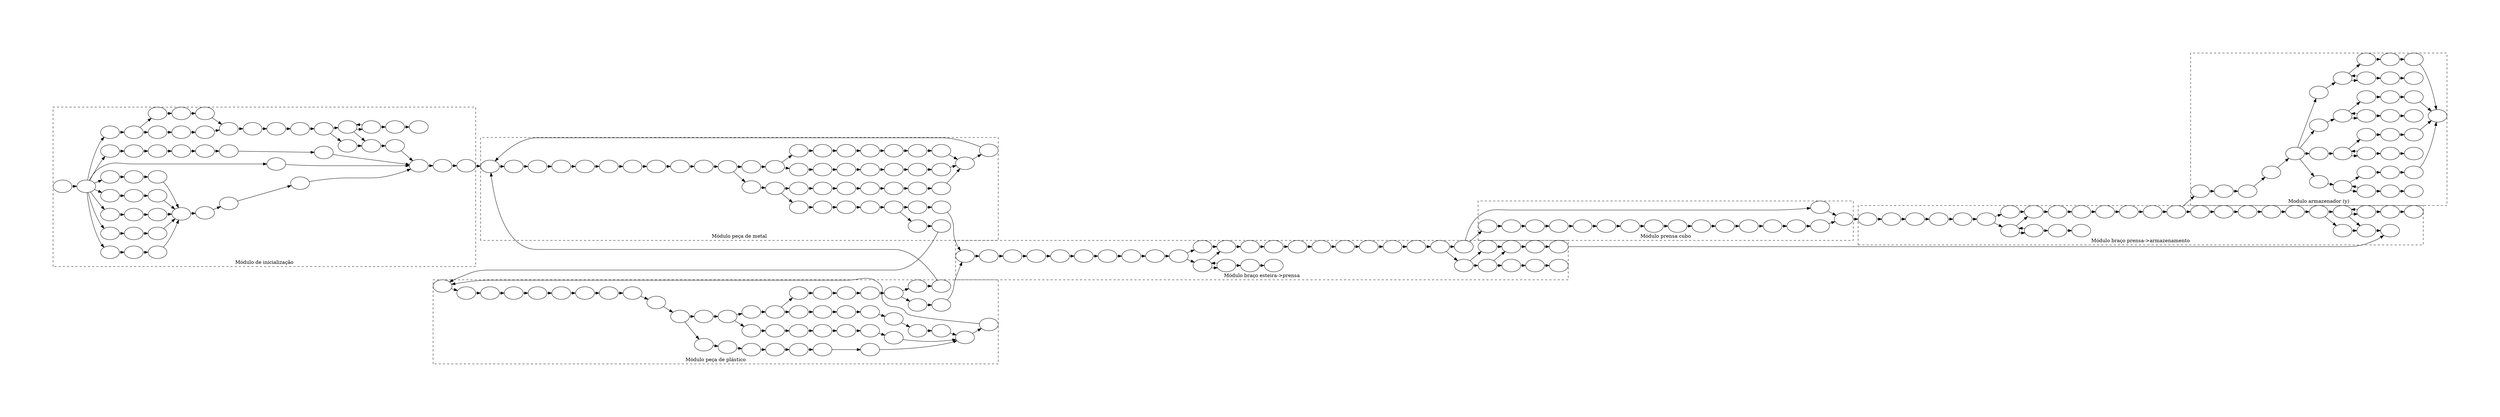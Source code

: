   digraph A {
    rankdir=LR;
    graph [pad="2", nodesep="0.25", ranksep="0.2"];
    margin=0;


# Modulo iinicialização

    p0m1 [label=""]
    p1 [label=""]
    p2 [label=""]
    p3 [label=""]
    p4 [label=""]
    p5 [label=""]
    p6 [label=""]
    p7 [label=""]
    p8 [label=""]
    p9 [label=""]
    p10 [label=""]
    p11 [label=""]
    p12 [label=""]
    p13 [label=""]
    p14 [label=""]
    p15 [label=""]
    p16 [label=""]
    p17 [label=""]
    p18 [label=""]
    p19 [label=""]
    p20 [label=""]
    p21 [label=""]
    p22 [label=""]
    p23 [label=""]
    p24 [label=""]
    p25 [label=""]
    p26 [label=""]
    p27 [label=""]
    p28 [label=""]
    p29 [label=""]

    t0  [label=""]
    t1  [label=""]
    t2  [label=""]
    t3  [label=""]
    t4  [label=""]
    t5  [label=""]
    t6  [label=""]
    tt7  [label=""]
    tt8  [label=""]
    t9  [label=""]
    t10  [label=""]
    t11  [label=""]
    t12  [label=""]
    t13  [label=""]
    tt14  [label=""]
    t15  [label=""]
    tt16  [label=""]
    t17  [label=""]
    t18  [label=""]
    t19  [label=""]
    t20  [label=""]
    t21  [label=""]

subgraph cluster_1 {
  label="Módulo de inicialização";
  labelloc = b
  style="dashed"
  # color="red"
  # pre

  p0m1 -> t0

  p1 -> t1
  p2 -> t6
  p3 -> t2
  p4 -> t6
  p5 -> t3
  p6 -> t6
  p7 -> t4
  p8 -> t6
  p9 -> t5
  p10 -> t6
  p11 -> tt7
  p12 -> t20

  p13 -> t20

  p14 -> tt8
  p15 -> t9
  p16 -> t10
  p17 -> t20

  p18 -> t11
  p19 -> t12
  p20 -> tt14
  p21 -> t13
  p22 -> tt14
  p23 -> t15
  p24 -> tt16
  p25 -> t17
  p25 -> t19
  p26 -> t18
  p27 -> t19
  p28 -> t20

  p29 -> t21

# pos

  t0 -> p1
  t0 -> p3
  t0 -> p5
  t0 -> p7
  t0 -> p9
  t0 -> p13
  t0 -> p14
  t0 -> p18

  t1 -> p2
  t2 -> p4
  t3 -> p6
  t4 -> p8
  t5 -> p10
  t6 -> p11
  tt7 -> p12

  tt8 -> p15
  t9 -> p16
  t10 -> p17

  t11 -> p19
  t11 -> p21
  t12 -> p20
  t13 -> p22
  tt14 -> p23
  t15 -> p24
  tt16 -> p25
  tt16 -> p27
  t17 -> p25
  t17 -> p26
  t19 -> p28

  t20 -> p29
}
t21 -> p30

# Modulo Metal V

    p30 [label=""]
    p31 [label=""]
    p32 [label=""]
    p33 [label=""]
    p34 [label=""]
    p35 [label=""]
    p36 [label=""]
    p37 [label=""]
    p38 [label=""]
    p39 [label=""]
    p40 [label=""]
    p41 [label=""]
    p42 [label=""]
    p43 [label=""]
    p44 [label=""]
    p45 [label=""]
    p46 [label=""]
    p47 [label=""]
    p48 [label=""]
    p49 [label=""]
    p50 [label=""]
    p51 [label=""]

    t22  [label=""]
    t23  [label=""]
    t24  [label=""]
    t25  [label=""]
    tt26  [label=""]
    t27  [label=""]
    t28  [label=""]
    t29  [label=""]
    t30  [label=""]
    t31  [label=""]
    t32  [label=""]
    t33  [label=""]
    t34  [label=""]
    t35  [label=""]
    t36  [label=""]
    t37  [label=""]
    t38  [label=""]
    t39  [label=""]
    t40  [label=""]
    t41  [label=""]
    t42  [label=""]
    t43  [label=""]
    tt44  [label=""]
    t45  [label=""]
    t46  [label=""]

subgraph cluster_2 {
  label="Módulo peça de metal"
  style="dashed"
  #color="white"
  labelloc = b
  margin=0
  #pre

  p30 -> t22
  p31 -> t23
  p32 -> t24
  p33 -> t25
  p34 -> tt26
  p35 -> t27
  p35 -> t36

  p36 -> t28
  p36 -> t32

  p37 -> t29
  p38 -> t30
  p39 -> t31

  p40 -> t33
  p41 -> t34
  p42 -> t35

  p43 -> t41

  p44 -> t37
  p44 -> t42

  p45 -> t38
  p46 -> t39
  p47 -> t40

  p48 -> t43
  p49 -> tt44
  p50 -> t45

  p51 -> t46

  #pos

  t22 -> p31
  t23 -> p32
  t24 -> p33
  t25 -> p34
  tt26 -> p35

  t27 -> p36

  t28 -> p37
  t29 -> p38
  t30 -> p39
  t31 -> p43

  t32 -> p40
  t33 -> p41
  t34 -> p42
  t35 -> p43

  t36 -> p44

  t37 -> p45
  t38 -> p46
  t39 -> p47
  t40 -> p43

  t41 -> p30

  t42 -> p48
  t43 -> p49
  tt44 -> p50
  tt44 -> p51

}

t46 -> p74

t45 -> p52


# Modulo Plastico branco ^

    p52 [label=""]
    p53 [label=""]
    p54 [label=""]
    p55 [label=""]
    p56 [label=""]
    p57 [label=""]
    p58 [label=""]
    p59 [label=""]
    p60 [label=""]
    p61 [label=""]
    p62 [label=""]
    p63 [label=""]
    p64 [label=""]
    p65 [label=""]
    p66 [label=""]
    p67 [label=""]
    p68 [label=""]
    p69 [label=""]
    p70 [label=""]
    p71 [label=""]
    p72 [label=""]
    p73 [label=""]

    t47  [label=""]
    t48  [label=""]
    t49  [label=""]
    t50  [label=""]
    t51  [label=""]
    t52  [label=""]
    t53  [label=""]
    t54  [label=""]
    t55  [label=""]
    t56  [label=""]
    t57  [label=""]
    t58  [label=""]
    t59  [label=""]
    t60  [label=""]
    t61  [label=""]
    t62  [label=""]
    t63  [label=""]
    t64  [label=""]
    t65  [label=""]
    t66  [label=""]
    t67  [label=""]
    t68  [label=""]
    t69  [label=""]
    t70  [label=""]
    t71  [label=""]

subgraph cluster_3 {
  label="Módulo peça de plástico"
  style="dashed"
  #color="white"
  labelloc = b
  margin=0

# pre

p52 -> t47
p53 -> t48
p54 -> t49
p55 -> t50
p56 -> t51

p57 -> t52
p57 -> t56

p58 -> t53
p59 -> t54
p60 -> t55

p61 -> t57
p61 -> t61

p62 -> t58
p63 -> t59
p64 -> t60

p65 -> t62
p65 -> t67

p66 -> t63
p67 -> t64
p68 -> t65

p69 -> t66

p70 -> t68
p71 -> t69

p72 -> t70

p73 -> t71

#pos

t47 -> p53
t48 -> p54
t49 -> p55
t50 -> p56
t51 -> p57

t52 -> p58
t53 -> p59
t54 -> p60
t55 -> p69

t56 -> p61

t57 -> p62
t58 -> p63
t59 -> p64
t60 -> p69

t61 -> p65

t62 -> p66
t63 -> p67
t64 -> p68
t65 -> p69

t66 -> p52

t67 -> p70
t68 -> p71
t69 -> p72
t69 -> p73
}

t71 -> p74

t70 -> p30

# Modulo Braço (Esteira -> Prensa)

    p74 [label=""]
    p75 [label=""]
    p76 [label=""]
    p77 [label=""]
    p78 [label=""]
    p79 [label=""]
    p80 [label=""]
    p81 [label=""]
    p82 [label=""]
    p83 [label=""]
    p84 [label=""]
    p85 [label=""]
    p86 [label=""]
    p87 [label=""]
    p88 [label=""]
    p89 [label=""]
    p90 [label=""]

    t72  [label=""]
    tt73  [label=""]
    tt74  [label=""]
    tt75  [label=""]
    tt76  [label=""]
    t77  [label=""]
    t78  [label=""]
    t79  [label=""]
    tt80  [label=""]
    tt81  [label=""]
    tt82  [label=""]
    tt83  [label=""]
    t84  [label=""]
    tt85  [label=""]
    t86  [label=""]
    t87  [label=""]
    t88  [label=""]
    t89  [label=""]

subgraph cluster_4 {
  label="Módulo braço esteira->prensa";
  labelloc = b
  style="dashed"
  # color="red"

  # pre

  p74 -> t72
  p75 -> tt73
  p76 -> tt74
  p77 -> tt75
  p78 -> tt76

  p79 -> t77
  p79 -> t79

  p80 -> t78

  p81 -> t79

  p82 -> tt80
  p83 -> tt81
  p84 -> tt82
  p85 -> tt83

  p86 -> t84
  p86 -> tt85

  p87 -> t86
  p87 -> t88

  p88 -> t87

  p89 -> t88
  p90 -> t89


  #pos
  t72 -> p75
  tt73 -> p76
  tt74 -> p77
  tt75 -> p78

  tt76 -> p79
  tt76 -> p81

  t77 -> p79
  t77 -> p80


  t79 -> p82
  tt80 -> p83
  tt81 -> p84
  tt82 -> p85
  tt83 -> p86

  tt85 -> p87
  tt85 -> p89

  t86 -> p88

  t88 -> p90

}

t84 -> p91
t84 -> p99


# Modulo prensa cubo

    p91 [label=""]
    p92 [label=""]
    p93 [label=""]
    p94 [label=""]
    p95 [label=""]
    p96 [label=""]
    p97 [label=""]
    p98 [label=""]
    p99 [label=""]

    tt90  [label=""]
    tt91  [label=""]
    tt92  [label=""]
    tt93  [label=""]
    tt94  [label=""]
    tt95  [label=""]
    t96  [label=""]
    tt97  [label=""]

subgraph cluster_5 {
  label="Módulo prensa cubo";
  labelloc = b
  style="dashed"
  # color="red"
  # pre

  p91 -> tt90
  p92 -> tt91
  p93 -> tt92
  p94 -> tt93
  p95 -> tt94
  p96 -> tt95
  p97 -> t96
  p98 -> tt97
  p99 -> tt97

  #pos
  tt90 -> p92
  tt91 -> p93
  tt92 -> p94
  tt93 -> p95
  tt94 -> p96
  tt95 -> p97
  t96 -> p98


}

  tt97 -> p100
  t89 -> p115

    # Modulo Braço Prensa -> Armazenador
    p100 [label=""]
    p101 [label=""]
    p102 [label=""]
    p103 [label=""]
    p104 [label=""]
    p105 [label=""]
    p106 [label=""]
    p107 [label=""]
    p108 [label=""]
    p109 [label=""]
    p110 [label=""]
    p111 [label=""]
    p112 [label=""]
    p113 [label=""]
    p114 [label=""]
    p115 [label=""]

    tt98  [label=""]
    t99  [label=""]
    t100  [label=""]
    t101  [label=""]
    t102  [label=""]
    t103  [label=""]
    tt104  [label=""]
    tt105  [label=""]
    t106  [label=""]
    t107  [label=""]
    t108  [label=""]
    tt109  [label=""]
    t110  [label=""]
    t111  [label=""]
    t112  [label=""]

subgraph cluster_6 {
  label="Módulo braço prensa->armazenamento";
  labelloc = b
  style="dashed"
  # color="red"
  # pre

  p100 -> tt98
  p101 -> t99
  p102 -> t100

  p103 -> t101
  p103 -> t103

  p104 -> t102

  p105 -> t103

  p106 -> tt104
  p107 -> tt105
  p108 -> t106
  p109 -> t107
  p110 -> t108
  p111 -> tt109

  p112 -> t112
  p112 -> t110

  p113 -> t111

  p114 -> t112

  #pos

  tt98 -> p101
  t99 -> p102
  t100 -> p103
  t100 -> p105

  t101 -> p103
  t101 -> p104

  t103 -> p106
  tt104 -> p107
  tt105 -> p108

  t106 -> p109

  t107 -> p110

  t108 -> p111

  tt109 -> p114
  tt109 -> p112

  t110 -> p112
  t110 -> p113

  t112 -> p115

}

t106->p116

# Modulo armazenador y

    p116 [label=""]
    p117 [label=""]
    p118 [label=""]
    p119 [label=""]
    p120 [label=""]
    p121 [label=""]
    p122 [label=""]
    p123 [label=""]
    p124 [label=""]
    p125 [label=""]
    p126 [label=""]
    p127 [label=""]
    p128 [label=""]
    p129 [label=""]
    p130 [label=""]
    p131 [label=""]

    tt113  [label=""]
    tt114  [label=""]
    t115  [label=""]
    t116  [label=""]
    t117  [label=""]
    t118  [label=""]
    t119  [label=""]
    t120  [label=""]
    t121  [label=""]
    t122  [label=""]
    t123  [label=""]
    t124  [label=""]
    t125  [label=""]
    t126 [label=""]
    t127 [label=""]
    t128 [label=""]
    t129 [label=""]
    t130 [label=""]
    t131 [label=""]
    t132 [label=""]
    t133 [label=""]
    t134 [label=""]

subgraph cluster_7 {
  label="Modulo armazenador (y)";
  labelloc = b
  style="dashed"
  # color="red"
  # pre

  p116 -> tt113
  p117 -> tt114

  p118 -> t115
  p118 -> t120
  p118 -> t125
  p118 -> t130


  p119 -> t116
  p119 -> t118

  p120 -> t117

  p121 -> t119

  p122 -> t121
  p122 -> t123

  p123 -> t122

  p124 -> t124

  p125 -> t126
  p125 -> t128

  p126 -> t127

  p127 -> t129

  p128 -> t131
  p128 -> t133

  p129 -> t132
  p130 -> t134

  #pos

  tt113 -> p117
  tt114 -> p118

  t115 -> p119

  t116 -> p119
  t116 -> p120

  t118 -> p121

  t119 -> p131

  t120 -> p122

  t121 -> p122
  t121 -> p123

  t123 -> p124

  t124 -> p131

  t125 -> p125

  t126 -> p125
  t126 -> p126

  t128 -> p127
  t129 -> p131

  t130 -> p128

  t131 -> p128
  t131 -> p129

  t133 -> p130

  t134 -> p131

}

}
